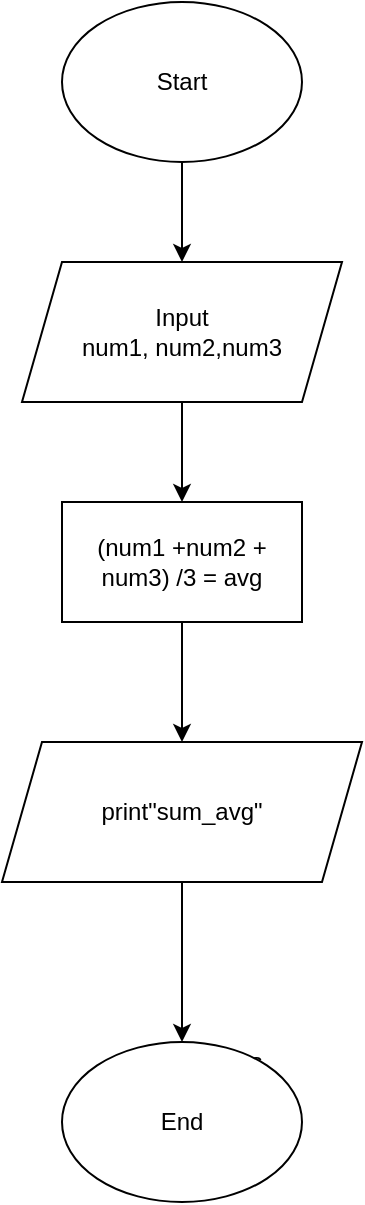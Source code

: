 <mxfile version="16.5.1" type="device"><diagram id="54pyLrlwBLNS6WHZMQ9j" name="Page-1"><mxGraphModel dx="868" dy="593" grid="1" gridSize="10" guides="1" tooltips="1" connect="1" arrows="1" fold="1" page="1" pageScale="1" pageWidth="850" pageHeight="1100" math="0" shadow="0"><root><mxCell id="0"/><mxCell id="1" parent="0"/><mxCell id="HKwEVomLJSu0jmSzu77L-2" style="edgeStyle=orthogonalEdgeStyle;rounded=0;orthogonalLoop=1;jettySize=auto;html=1;" parent="1" source="HKwEVomLJSu0jmSzu77L-1" target="HKwEVomLJSu0jmSzu77L-3" edge="1"><mxGeometry relative="1" as="geometry"><mxPoint x="390" y="190" as="targetPoint"/></mxGeometry></mxCell><mxCell id="HKwEVomLJSu0jmSzu77L-1" value="Start" style="ellipse;whiteSpace=wrap;html=1;" parent="1" vertex="1"><mxGeometry x="330" y="20" width="120" height="80" as="geometry"/></mxCell><mxCell id="HKwEVomLJSu0jmSzu77L-4" style="edgeStyle=orthogonalEdgeStyle;rounded=0;orthogonalLoop=1;jettySize=auto;html=1;" parent="1" source="HKwEVomLJSu0jmSzu77L-3" target="HKwEVomLJSu0jmSzu77L-5" edge="1"><mxGeometry relative="1" as="geometry"><mxPoint x="390" y="300" as="targetPoint"/></mxGeometry></mxCell><mxCell id="HKwEVomLJSu0jmSzu77L-3" value="Input&lt;br&gt;num1, num2,num3" style="shape=parallelogram;perimeter=parallelogramPerimeter;whiteSpace=wrap;html=1;fixedSize=1;" parent="1" vertex="1"><mxGeometry x="310" y="150" width="160" height="70" as="geometry"/></mxCell><mxCell id="HKwEVomLJSu0jmSzu77L-7" style="edgeStyle=orthogonalEdgeStyle;rounded=0;orthogonalLoop=1;jettySize=auto;html=1;" parent="1" source="HKwEVomLJSu0jmSzu77L-5" edge="1"><mxGeometry relative="1" as="geometry"><mxPoint x="390" y="390" as="targetPoint"/></mxGeometry></mxCell><mxCell id="HKwEVomLJSu0jmSzu77L-5" value="(num1 +num2 + num3) /3 = avg" style="rounded=0;whiteSpace=wrap;html=1;" parent="1" vertex="1"><mxGeometry x="330" y="270" width="120" height="60" as="geometry"/></mxCell><mxCell id="HKwEVomLJSu0jmSzu77L-11" value="Yes" style="text;html=1;align=center;verticalAlign=middle;resizable=0;points=[];autosize=1;strokeColor=none;fillColor=none;" parent="1" vertex="1"><mxGeometry x="400" y="540" width="40" height="20" as="geometry"/></mxCell><mxCell id="HKwEVomLJSu0jmSzu77L-13" value="End" style="ellipse;whiteSpace=wrap;html=1;" parent="1" vertex="1"><mxGeometry x="330" y="540" width="120" height="80" as="geometry"/></mxCell><mxCell id="bviLKmoLvgD7Wt9PmsxN-4" style="edgeStyle=orthogonalEdgeStyle;rounded=0;orthogonalLoop=1;jettySize=auto;html=1;entryX=0.5;entryY=0;entryDx=0;entryDy=0;" edge="1" parent="1" source="8UHJk2tdunjI_Sr2VujJ-1" target="HKwEVomLJSu0jmSzu77L-13"><mxGeometry relative="1" as="geometry"/></mxCell><mxCell id="8UHJk2tdunjI_Sr2VujJ-1" value="print&quot;sum_avg&quot;" style="shape=parallelogram;perimeter=parallelogramPerimeter;whiteSpace=wrap;html=1;fixedSize=1;" parent="1" vertex="1"><mxGeometry x="300" y="390" width="180" height="70" as="geometry"/></mxCell></root></mxGraphModel></diagram></mxfile>